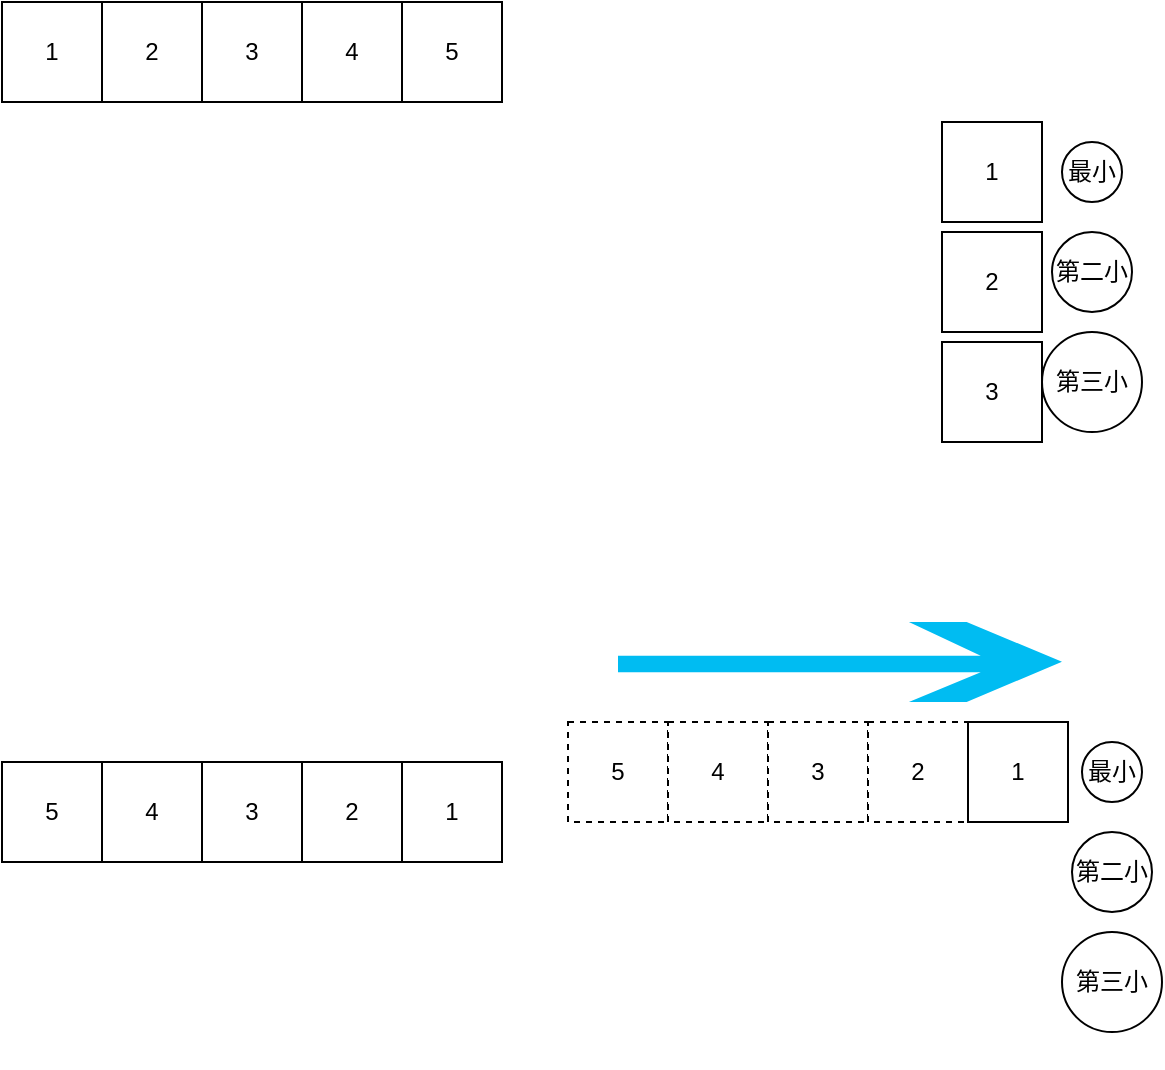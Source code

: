 <mxfile version="10.6.5" type="device"><diagram id="a3jdPwh5aMc9FGEKUp8T" name="第 1 页"><mxGraphModel dx="1398" dy="761" grid="1" gridSize="10" guides="1" tooltips="1" connect="1" arrows="1" fold="1" page="1" pageScale="1" pageWidth="827" pageHeight="1169" math="0" shadow="0"><root><mxCell id="0"/><mxCell id="1" parent="0"/><mxCell id="wPHqjoHL2tJW3S4C02CZ-1" value="1" style="rounded=0;whiteSpace=wrap;html=1;" vertex="1" parent="1"><mxGeometry x="130" y="90" width="50" height="50" as="geometry"/></mxCell><mxCell id="wPHqjoHL2tJW3S4C02CZ-2" value="2" style="rounded=0;whiteSpace=wrap;html=1;" vertex="1" parent="1"><mxGeometry x="180" y="90" width="50" height="50" as="geometry"/></mxCell><mxCell id="wPHqjoHL2tJW3S4C02CZ-3" value="3" style="rounded=0;whiteSpace=wrap;html=1;" vertex="1" parent="1"><mxGeometry x="230" y="90" width="50" height="50" as="geometry"/></mxCell><mxCell id="wPHqjoHL2tJW3S4C02CZ-4" value="4" style="rounded=0;whiteSpace=wrap;html=1;" vertex="1" parent="1"><mxGeometry x="280" y="90" width="50" height="50" as="geometry"/></mxCell><mxCell id="wPHqjoHL2tJW3S4C02CZ-5" value="5" style="rounded=0;whiteSpace=wrap;html=1;" vertex="1" parent="1"><mxGeometry x="330" y="90" width="50" height="50" as="geometry"/></mxCell><mxCell id="wPHqjoHL2tJW3S4C02CZ-6" value="5" style="rounded=0;whiteSpace=wrap;html=1;" vertex="1" parent="1"><mxGeometry x="130" y="470" width="50" height="50" as="geometry"/></mxCell><mxCell id="wPHqjoHL2tJW3S4C02CZ-7" value="4" style="rounded=0;whiteSpace=wrap;html=1;" vertex="1" parent="1"><mxGeometry x="180" y="470" width="50" height="50" as="geometry"/></mxCell><mxCell id="wPHqjoHL2tJW3S4C02CZ-8" value="3" style="rounded=0;whiteSpace=wrap;html=1;" vertex="1" parent="1"><mxGeometry x="230" y="470" width="50" height="50" as="geometry"/></mxCell><mxCell id="wPHqjoHL2tJW3S4C02CZ-9" value="2" style="rounded=0;whiteSpace=wrap;html=1;" vertex="1" parent="1"><mxGeometry x="280" y="470" width="50" height="50" as="geometry"/></mxCell><mxCell id="wPHqjoHL2tJW3S4C02CZ-10" value="1" style="rounded=0;whiteSpace=wrap;html=1;" vertex="1" parent="1"><mxGeometry x="330" y="470" width="50" height="50" as="geometry"/></mxCell><mxCell id="wPHqjoHL2tJW3S4C02CZ-11" value="最小" style="ellipse;whiteSpace=wrap;html=1;aspect=fixed;" vertex="1" parent="1"><mxGeometry x="660" y="160" width="30" height="30" as="geometry"/></mxCell><mxCell id="wPHqjoHL2tJW3S4C02CZ-12" value="第二小" style="ellipse;whiteSpace=wrap;html=1;aspect=fixed;" vertex="1" parent="1"><mxGeometry x="655" y="205" width="40" height="40" as="geometry"/></mxCell><mxCell id="wPHqjoHL2tJW3S4C02CZ-13" value="第三小" style="ellipse;whiteSpace=wrap;html=1;aspect=fixed;" vertex="1" parent="1"><mxGeometry x="650" y="255" width="50" height="50" as="geometry"/></mxCell><mxCell id="wPHqjoHL2tJW3S4C02CZ-14" value="1" style="rounded=0;whiteSpace=wrap;html=1;" vertex="1" parent="1"><mxGeometry x="600" y="150" width="50" height="50" as="geometry"/></mxCell><mxCell id="wPHqjoHL2tJW3S4C02CZ-15" value="2" style="rounded=0;whiteSpace=wrap;html=1;" vertex="1" parent="1"><mxGeometry x="600" y="205" width="50" height="50" as="geometry"/></mxCell><mxCell id="wPHqjoHL2tJW3S4C02CZ-16" value="3" style="rounded=0;whiteSpace=wrap;html=1;" vertex="1" parent="1"><mxGeometry x="600" y="260" width="50" height="50" as="geometry"/></mxCell><mxCell id="wPHqjoHL2tJW3S4C02CZ-17" value="" style="shape=image;html=1;verticalAlign=top;verticalLabelPosition=bottom;labelBackgroundColor=#ffffff;imageAspect=0;aspect=fixed;image=https://cdn3.iconfinder.com/data/icons/flat-actions-icons-9/512/Tick_Mark-128.png" vertex="1" parent="1"><mxGeometry x="472" y="161" width="128" height="128" as="geometry"/></mxCell><mxCell id="wPHqjoHL2tJW3S4C02CZ-18" value="最小" style="ellipse;whiteSpace=wrap;html=1;aspect=fixed;" vertex="1" parent="1"><mxGeometry x="670" y="460" width="30" height="30" as="geometry"/></mxCell><mxCell id="wPHqjoHL2tJW3S4C02CZ-19" value="第二小" style="ellipse;whiteSpace=wrap;html=1;aspect=fixed;" vertex="1" parent="1"><mxGeometry x="665" y="505" width="40" height="40" as="geometry"/></mxCell><mxCell id="wPHqjoHL2tJW3S4C02CZ-20" value="第三小" style="ellipse;whiteSpace=wrap;html=1;aspect=fixed;" vertex="1" parent="1"><mxGeometry x="660" y="555" width="50" height="50" as="geometry"/></mxCell><mxCell id="wPHqjoHL2tJW3S4C02CZ-27" value="5" style="rounded=0;whiteSpace=wrap;html=1;dashed=1;" vertex="1" parent="1"><mxGeometry x="413" y="450" width="50" height="50" as="geometry"/></mxCell><mxCell id="wPHqjoHL2tJW3S4C02CZ-28" value="4" style="rounded=0;whiteSpace=wrap;html=1;dashed=1;" vertex="1" parent="1"><mxGeometry x="463" y="450" width="50" height="50" as="geometry"/></mxCell><mxCell id="wPHqjoHL2tJW3S4C02CZ-29" value="3" style="rounded=0;whiteSpace=wrap;html=1;dashed=1;" vertex="1" parent="1"><mxGeometry x="513" y="450" width="50" height="50" as="geometry"/></mxCell><mxCell id="wPHqjoHL2tJW3S4C02CZ-30" value="2" style="rounded=0;whiteSpace=wrap;html=1;dashed=1;" vertex="1" parent="1"><mxGeometry x="563" y="450" width="50" height="50" as="geometry"/></mxCell><mxCell id="wPHqjoHL2tJW3S4C02CZ-31" value="1" style="rounded=0;whiteSpace=wrap;html=1;" vertex="1" parent="1"><mxGeometry x="613" y="450" width="50" height="50" as="geometry"/></mxCell><mxCell id="wPHqjoHL2tJW3S4C02CZ-32" value="" style="pointerEvents=1;shadow=0;dashed=0;html=1;strokeColor=none;labelPosition=center;verticalLabelPosition=bottom;verticalAlign=top;align=center;shape=mxgraph.mscae.deprecated.poster_arrow;fillColor=#00BCF2;direction=north;" vertex="1" parent="1"><mxGeometry x="438" y="400" width="222" height="40" as="geometry"/></mxCell><mxCell id="wPHqjoHL2tJW3S4C02CZ-33" value="" style="shape=image;html=1;verticalAlign=top;verticalLabelPosition=bottom;labelBackgroundColor=#ffffff;imageAspect=0;aspect=fixed;image=https://cdn1.iconfinder.com/data/icons/DarkGlass_Reworked/128x128/actions/fileclose.png;dashed=1;" vertex="1" parent="1"><mxGeometry x="463" y="495" width="128" height="128" as="geometry"/></mxCell></root></mxGraphModel></diagram></mxfile>